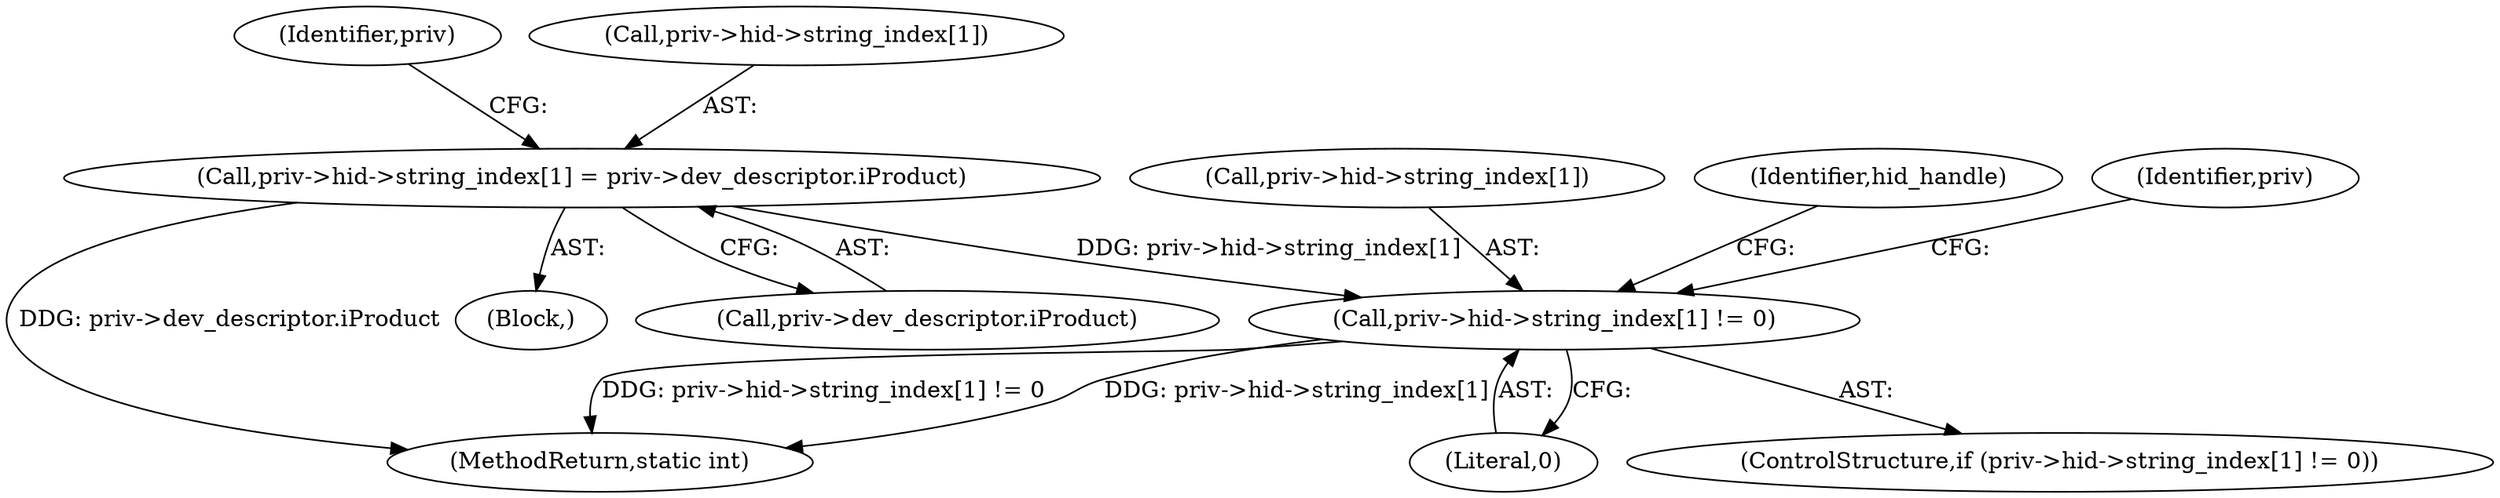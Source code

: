 digraph "1_Chrome_ac149a8d4371c0e01e0934fdd57b09e86f96b5b9_20@pointer" {
"1000635" [label="(Call,priv->hid->string_index[1] != 0)"];
"1000621" [label="(Call,priv->hid->string_index[1] = priv->dev_descriptor.iProduct)"];
"1000636" [label="(Call,priv->hid->string_index[1])"];
"1000639" [label="(Identifier,priv)"];
"1000646" [label="(Identifier,hid_handle)"];
"1000669" [label="(Identifier,priv)"];
"1000622" [label="(Call,priv->hid->string_index[1])"];
"1000621" [label="(Call,priv->hid->string_index[1] = priv->dev_descriptor.iProduct)"];
"1000643" [label="(Literal,0)"];
"1000291" [label="(Block,)"];
"1000629" [label="(Call,priv->dev_descriptor.iProduct)"];
"1000635" [label="(Call,priv->hid->string_index[1] != 0)"];
"1000737" [label="(MethodReturn,static int)"];
"1000634" [label="(ControlStructure,if (priv->hid->string_index[1] != 0))"];
"1000635" -> "1000634"  [label="AST: "];
"1000635" -> "1000643"  [label="CFG: "];
"1000636" -> "1000635"  [label="AST: "];
"1000643" -> "1000635"  [label="AST: "];
"1000646" -> "1000635"  [label="CFG: "];
"1000669" -> "1000635"  [label="CFG: "];
"1000635" -> "1000737"  [label="DDG: priv->hid->string_index[1] != 0"];
"1000635" -> "1000737"  [label="DDG: priv->hid->string_index[1]"];
"1000621" -> "1000635"  [label="DDG: priv->hid->string_index[1]"];
"1000621" -> "1000291"  [label="AST: "];
"1000621" -> "1000629"  [label="CFG: "];
"1000622" -> "1000621"  [label="AST: "];
"1000629" -> "1000621"  [label="AST: "];
"1000639" -> "1000621"  [label="CFG: "];
"1000621" -> "1000737"  [label="DDG: priv->dev_descriptor.iProduct"];
}
